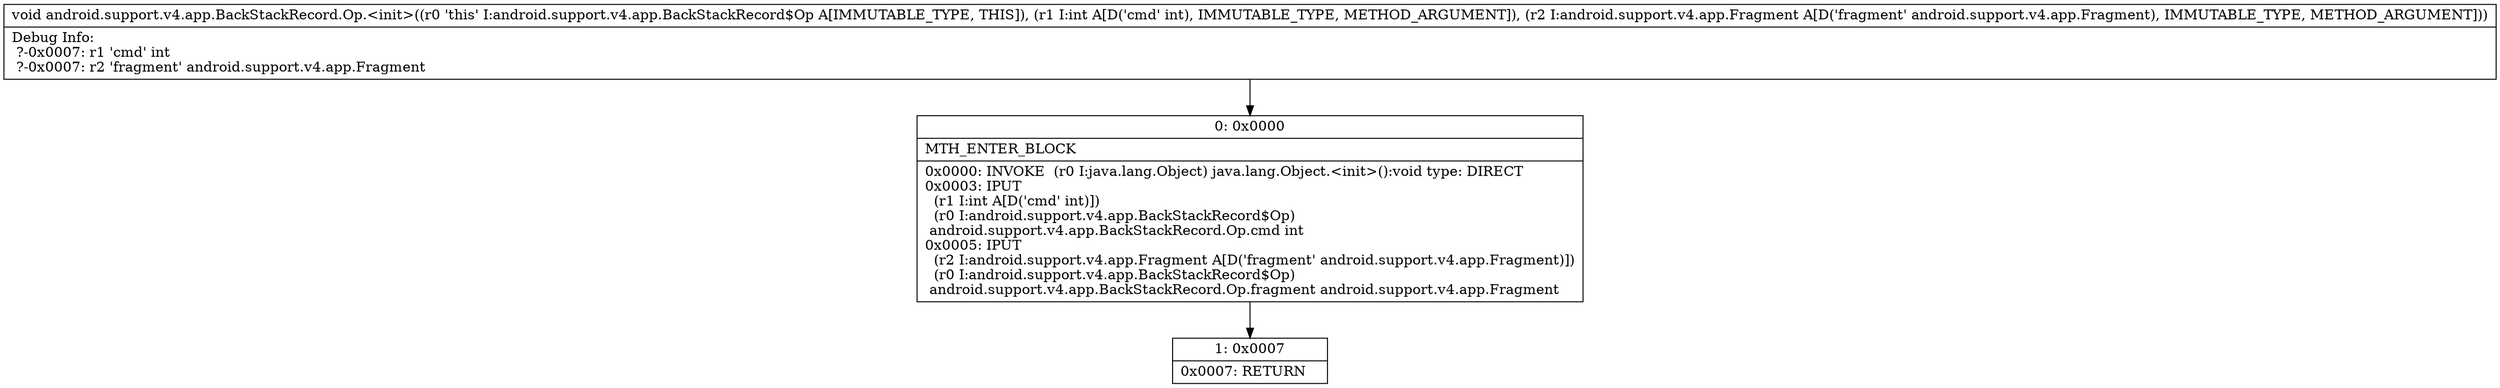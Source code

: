 digraph "CFG forandroid.support.v4.app.BackStackRecord.Op.\<init\>(ILandroid\/support\/v4\/app\/Fragment;)V" {
Node_0 [shape=record,label="{0\:\ 0x0000|MTH_ENTER_BLOCK\l|0x0000: INVOKE  (r0 I:java.lang.Object) java.lang.Object.\<init\>():void type: DIRECT \l0x0003: IPUT  \l  (r1 I:int A[D('cmd' int)])\l  (r0 I:android.support.v4.app.BackStackRecord$Op)\l android.support.v4.app.BackStackRecord.Op.cmd int \l0x0005: IPUT  \l  (r2 I:android.support.v4.app.Fragment A[D('fragment' android.support.v4.app.Fragment)])\l  (r0 I:android.support.v4.app.BackStackRecord$Op)\l android.support.v4.app.BackStackRecord.Op.fragment android.support.v4.app.Fragment \l}"];
Node_1 [shape=record,label="{1\:\ 0x0007|0x0007: RETURN   \l}"];
MethodNode[shape=record,label="{void android.support.v4.app.BackStackRecord.Op.\<init\>((r0 'this' I:android.support.v4.app.BackStackRecord$Op A[IMMUTABLE_TYPE, THIS]), (r1 I:int A[D('cmd' int), IMMUTABLE_TYPE, METHOD_ARGUMENT]), (r2 I:android.support.v4.app.Fragment A[D('fragment' android.support.v4.app.Fragment), IMMUTABLE_TYPE, METHOD_ARGUMENT]))  | Debug Info:\l  ?\-0x0007: r1 'cmd' int\l  ?\-0x0007: r2 'fragment' android.support.v4.app.Fragment\l}"];
MethodNode -> Node_0;
Node_0 -> Node_1;
}

